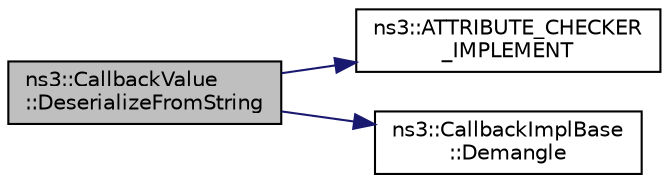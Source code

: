 digraph "ns3::CallbackValue::DeserializeFromString"
{
  edge [fontname="Helvetica",fontsize="10",labelfontname="Helvetica",labelfontsize="10"];
  node [fontname="Helvetica",fontsize="10",shape=record];
  rankdir="LR";
  Node1 [label="ns3::CallbackValue\l::DeserializeFromString",height=0.2,width=0.4,color="black", fillcolor="grey75", style="filled", fontcolor="black"];
  Node1 -> Node2 [color="midnightblue",fontsize="10",style="solid"];
  Node2 [label="ns3::ATTRIBUTE_CHECKER\l_IMPLEMENT",height=0.2,width=0.4,color="black", fillcolor="white", style="filled",URL="$d7/d2e/namespacens3.html#a993096e301e8c51da959629f6d675e21"];
  Node1 -> Node3 [color="midnightblue",fontsize="10",style="solid"];
  Node3 [label="ns3::CallbackImplBase\l::Demangle",height=0.2,width=0.4,color="black", fillcolor="white", style="filled",URL="$d3/dfa/classns3_1_1CallbackImplBase.html#ab5732cee08181631fff6e90e0c14cdb6"];
}
